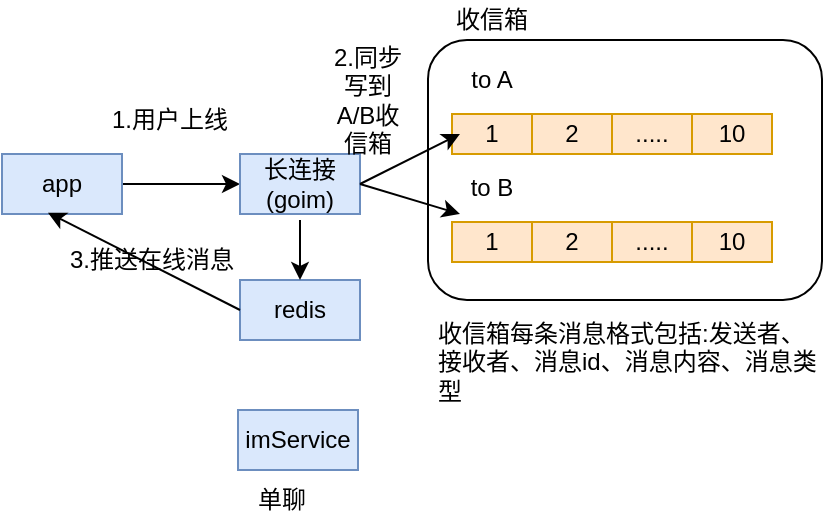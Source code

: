 <mxfile version="12.6.2" type="github"><diagram id="KFPWuCin9HiiDJ0GUUOY" name="Page-1"><mxGraphModel dx="773" dy="378" grid="1" gridSize="10" guides="1" tooltips="1" connect="1" arrows="1" fold="1" page="1" pageScale="1" pageWidth="827" pageHeight="1169" math="0" shadow="0"><root><mxCell id="0"/><mxCell id="1" parent="0"/><mxCell id="gE9azoA6skdPwoxY1DG7-41" value="" style="rounded=1;whiteSpace=wrap;html=1;" parent="1" vertex="1"><mxGeometry x="353" y="70" width="197" height="130" as="geometry"/></mxCell><mxCell id="gE9azoA6skdPwoxY1DG7-20" value="1" style="rounded=0;whiteSpace=wrap;html=1;fillColor=#ffe6cc;strokeColor=#d79b00;" parent="1" vertex="1"><mxGeometry x="365" y="107" width="40" height="20" as="geometry"/></mxCell><mxCell id="gE9azoA6skdPwoxY1DG7-21" value="2" style="rounded=0;whiteSpace=wrap;html=1;fillColor=#ffe6cc;strokeColor=#d79b00;" parent="1" vertex="1"><mxGeometry x="405" y="107" width="40" height="20" as="geometry"/></mxCell><mxCell id="gE9azoA6skdPwoxY1DG7-22" value="....." style="rounded=0;whiteSpace=wrap;html=1;fillColor=#ffe6cc;strokeColor=#d79b00;" parent="1" vertex="1"><mxGeometry x="445" y="107" width="40" height="20" as="geometry"/></mxCell><mxCell id="gE9azoA6skdPwoxY1DG7-23" value="10" style="rounded=0;whiteSpace=wrap;html=1;fillColor=#ffe6cc;strokeColor=#d79b00;" parent="1" vertex="1"><mxGeometry x="485" y="107" width="40" height="20" as="geometry"/></mxCell><mxCell id="gE9azoA6skdPwoxY1DG7-24" value="to A" style="text;html=1;strokeColor=none;fillColor=none;align=center;verticalAlign=middle;whiteSpace=wrap;rounded=0;" parent="1" vertex="1"><mxGeometry x="365" y="80" width="40" height="20" as="geometry"/></mxCell><mxCell id="gE9azoA6skdPwoxY1DG7-25" value="1" style="rounded=0;whiteSpace=wrap;html=1;fillColor=#ffe6cc;strokeColor=#d79b00;" parent="1" vertex="1"><mxGeometry x="365" y="161" width="40" height="20" as="geometry"/></mxCell><mxCell id="gE9azoA6skdPwoxY1DG7-26" value="2" style="rounded=0;whiteSpace=wrap;html=1;fillColor=#ffe6cc;strokeColor=#d79b00;" parent="1" vertex="1"><mxGeometry x="405" y="161" width="40" height="20" as="geometry"/></mxCell><mxCell id="gE9azoA6skdPwoxY1DG7-27" value="....." style="rounded=0;whiteSpace=wrap;html=1;fillColor=#ffe6cc;strokeColor=#d79b00;" parent="1" vertex="1"><mxGeometry x="445" y="161" width="40" height="20" as="geometry"/></mxCell><mxCell id="gE9azoA6skdPwoxY1DG7-28" value="10" style="rounded=0;whiteSpace=wrap;html=1;fillColor=#ffe6cc;strokeColor=#d79b00;" parent="1" vertex="1"><mxGeometry x="485" y="161" width="40" height="20" as="geometry"/></mxCell><mxCell id="gE9azoA6skdPwoxY1DG7-29" value="to B" style="text;html=1;strokeColor=none;fillColor=none;align=center;verticalAlign=middle;whiteSpace=wrap;rounded=0;" parent="1" vertex="1"><mxGeometry x="365" y="134" width="40" height="20" as="geometry"/></mxCell><mxCell id="gE9azoA6skdPwoxY1DG7-31" value="" style="endArrow=classic;html=1;entryX=0;entryY=0.5;entryDx=0;entryDy=0;exitX=1;exitY=0.5;exitDx=0;exitDy=0;" parent="1" source="SYR6ER-FyRXLgFGATj0b-1" target="gE9azoA6skdPwoxY1DG7-32" edge="1"><mxGeometry width="50" height="50" relative="1" as="geometry"><mxPoint x="259" y="144" as="sourcePoint"/><mxPoint x="210" y="144" as="targetPoint"/></mxGeometry></mxCell><mxCell id="gE9azoA6skdPwoxY1DG7-32" value="长连接(goim)" style="rounded=0;whiteSpace=wrap;html=1;fillColor=#dae8fc;strokeColor=#6c8ebf;" parent="1" vertex="1"><mxGeometry x="259" y="127" width="60" height="30" as="geometry"/></mxCell><mxCell id="gE9azoA6skdPwoxY1DG7-33" value="" style="endArrow=classic;html=1;exitX=1;exitY=0.5;exitDx=0;exitDy=0;" parent="1" source="gE9azoA6skdPwoxY1DG7-32" edge="1"><mxGeometry width="50" height="50" relative="1" as="geometry"><mxPoint x="59" y="277" as="sourcePoint"/><mxPoint x="369" y="117" as="targetPoint"/></mxGeometry></mxCell><mxCell id="gE9azoA6skdPwoxY1DG7-34" value="" style="endArrow=classic;html=1;exitX=1;exitY=0.5;exitDx=0;exitDy=0;" parent="1" source="gE9azoA6skdPwoxY1DG7-32" edge="1"><mxGeometry width="50" height="50" relative="1" as="geometry"><mxPoint x="329" y="152" as="sourcePoint"/><mxPoint x="369" y="157" as="targetPoint"/></mxGeometry></mxCell><mxCell id="gE9azoA6skdPwoxY1DG7-35" value="收信箱每条消息格式包括:发送者、接收者、消息id、消息内容、消息类型" style="text;html=1;strokeColor=none;fillColor=none;spacing=5;spacingTop=-20;whiteSpace=wrap;overflow=hidden;rounded=0;" parent="1" vertex="1"><mxGeometry x="353" y="220" width="203" height="60" as="geometry"/></mxCell><mxCell id="gE9azoA6skdPwoxY1DG7-36" value="redis" style="rounded=0;whiteSpace=wrap;html=1;fillColor=#dae8fc;strokeColor=#6c8ebf;" parent="1" vertex="1"><mxGeometry x="259" y="190" width="60" height="30" as="geometry"/></mxCell><mxCell id="gE9azoA6skdPwoxY1DG7-38" value="3.推送在线消息" style="text;html=1;strokeColor=none;fillColor=none;align=center;verticalAlign=middle;whiteSpace=wrap;rounded=0;" parent="1" vertex="1"><mxGeometry x="170" y="170" width="90" height="20" as="geometry"/></mxCell><mxCell id="gE9azoA6skdPwoxY1DG7-40" value="" style="endArrow=classic;html=1;entryX=0.5;entryY=0;entryDx=0;entryDy=0;" parent="1" target="gE9azoA6skdPwoxY1DG7-36" edge="1"><mxGeometry width="50" height="50" relative="1" as="geometry"><mxPoint x="289" y="160" as="sourcePoint"/><mxPoint x="289" y="180" as="targetPoint"/></mxGeometry></mxCell><mxCell id="gE9azoA6skdPwoxY1DG7-42" value="收信箱" style="text;html=1;strokeColor=none;fillColor=none;align=center;verticalAlign=middle;whiteSpace=wrap;rounded=0;" parent="1" vertex="1"><mxGeometry x="365" y="50" width="40" height="20" as="geometry"/></mxCell><mxCell id="ED0b56UACd6ZC04ttCAx-7" value="1.用户上线" style="text;html=1;strokeColor=none;fillColor=none;align=center;verticalAlign=middle;whiteSpace=wrap;rounded=0;" parent="1" vertex="1"><mxGeometry x="189" y="100" width="70" height="20" as="geometry"/></mxCell><mxCell id="ED0b56UACd6ZC04ttCAx-9" value="2.同步写到A/B收信箱" style="text;html=1;strokeColor=none;fillColor=none;align=center;verticalAlign=middle;whiteSpace=wrap;rounded=0;" parent="1" vertex="1"><mxGeometry x="303" y="90" width="40" height="20" as="geometry"/></mxCell><mxCell id="Upl8T0m8wmaK913Lbgg_-1" value="单聊" style="text;html=1;strokeColor=none;fillColor=none;align=center;verticalAlign=middle;whiteSpace=wrap;rounded=0;" parent="1" vertex="1"><mxGeometry x="260" y="290" width="40" height="20" as="geometry"/></mxCell><mxCell id="SYR6ER-FyRXLgFGATj0b-1" value="app" style="rounded=0;whiteSpace=wrap;html=1;fillColor=#dae8fc;strokeColor=#6c8ebf;" parent="1" vertex="1"><mxGeometry x="140" y="127" width="60" height="30" as="geometry"/></mxCell><mxCell id="SYR6ER-FyRXLgFGATj0b-5" value="" style="endArrow=classic;html=1;exitX=0;exitY=0.5;exitDx=0;exitDy=0;entryX=0.383;entryY=0.978;entryDx=0;entryDy=0;entryPerimeter=0;" parent="1" source="gE9azoA6skdPwoxY1DG7-36" target="SYR6ER-FyRXLgFGATj0b-1" edge="1"><mxGeometry width="50" height="50" relative="1" as="geometry"><mxPoint x="230" y="200" as="sourcePoint"/><mxPoint x="130" y="220" as="targetPoint"/></mxGeometry></mxCell><mxCell id="offj-Fg1g2jLiBK2A7Ra-1" value="imService" style="rounded=0;whiteSpace=wrap;html=1;fillColor=#dae8fc;strokeColor=#6c8ebf;" vertex="1" parent="1"><mxGeometry x="258" y="255" width="60" height="30" as="geometry"/></mxCell></root></mxGraphModel></diagram></mxfile>